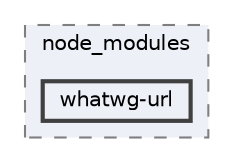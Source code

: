 digraph "pkiclassroomrescheduler/src/main/frontend/node_modules/whatwg-url"
{
 // LATEX_PDF_SIZE
  bgcolor="transparent";
  edge [fontname=Helvetica,fontsize=10,labelfontname=Helvetica,labelfontsize=10];
  node [fontname=Helvetica,fontsize=10,shape=box,height=0.2,width=0.4];
  compound=true
  subgraph clusterdir_72953eda66ccb3a2722c28e1c3e6c23b {
    graph [ bgcolor="#edf0f7", pencolor="grey50", label="node_modules", fontname=Helvetica,fontsize=10 style="filled,dashed", URL="dir_72953eda66ccb3a2722c28e1c3e6c23b.html",tooltip=""]
  dir_7be84bb1f0ef1fec414fca492ce83fdd [label="whatwg-url", fillcolor="#edf0f7", color="grey25", style="filled,bold", URL="dir_7be84bb1f0ef1fec414fca492ce83fdd.html",tooltip=""];
  }
}
